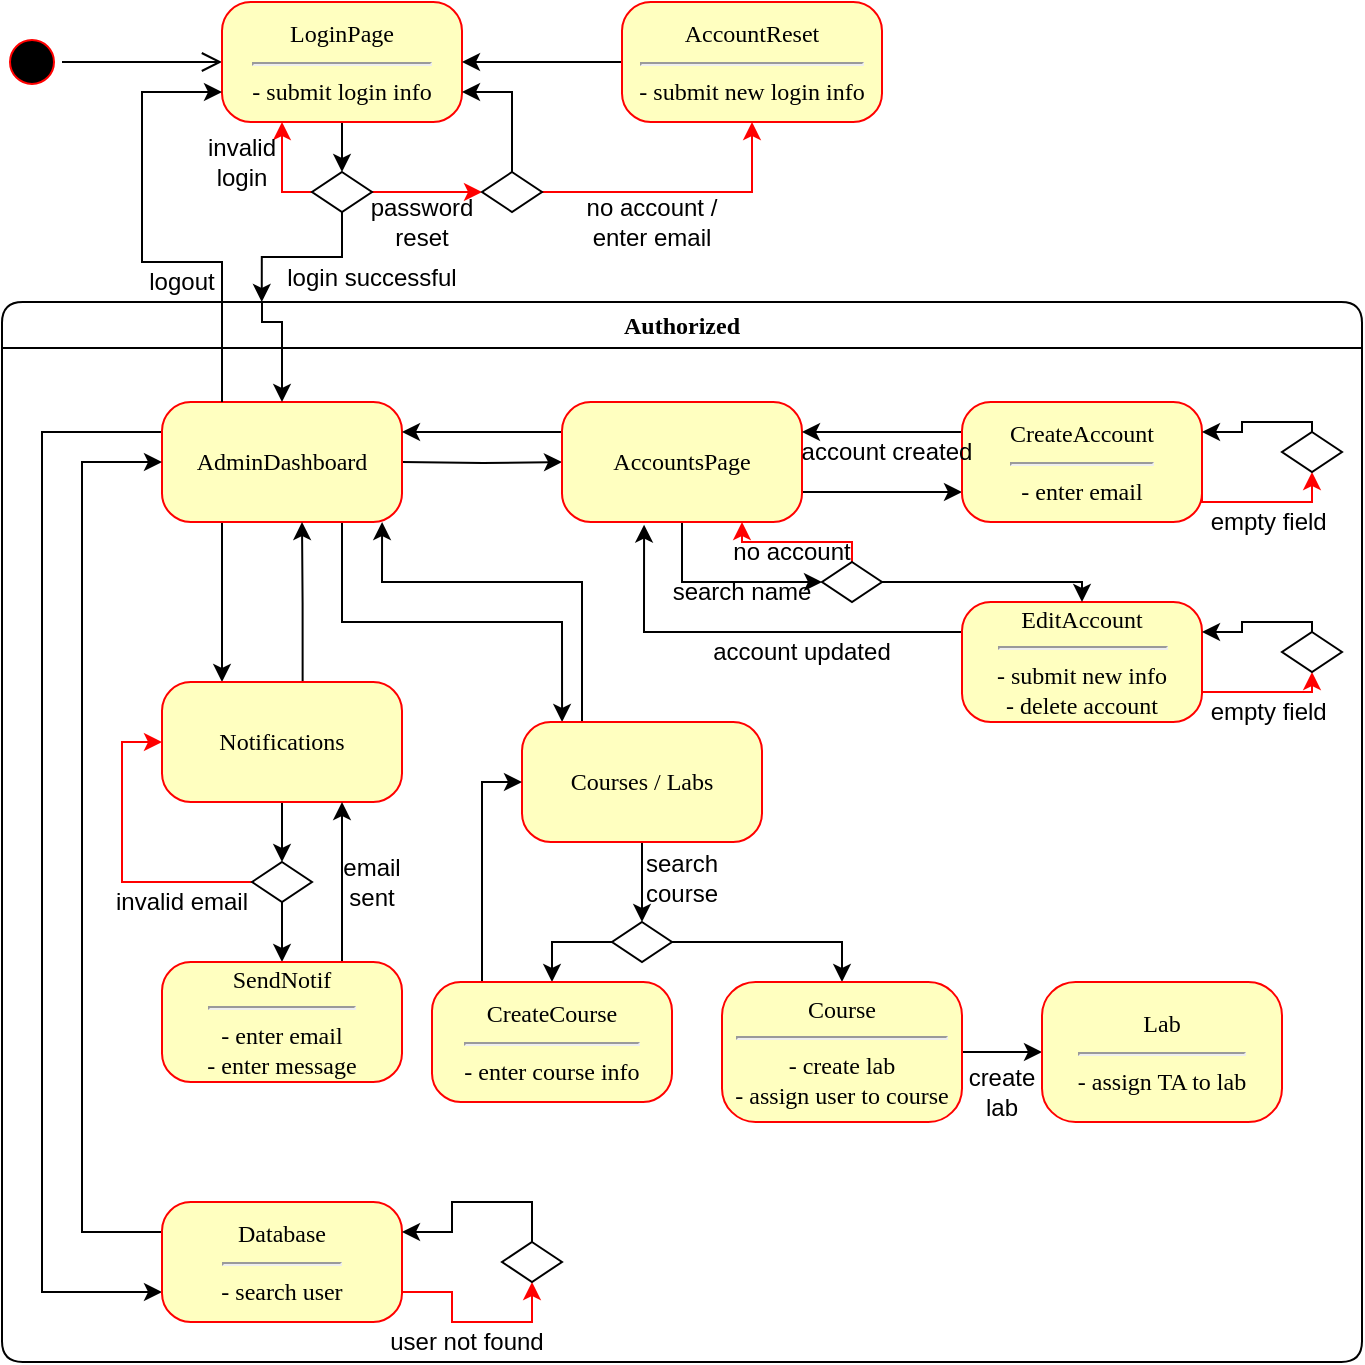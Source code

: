 <mxfile version="21.1.8" type="github">
  <diagram name="Page-1" id="58cdce13-f638-feb5-8d6f-7d28b1aa9fa0">
    <mxGraphModel dx="1228" dy="660" grid="1" gridSize="10" guides="1" tooltips="1" connect="1" arrows="1" fold="1" page="1" pageScale="1" pageWidth="1100" pageHeight="850" background="none" math="0" shadow="0">
      <root>
        <mxCell id="0" />
        <mxCell id="1" parent="0" />
        <mxCell id="382b91b5511bd0f7-1" value="" style="ellipse;html=1;shape=startState;fillColor=#000000;strokeColor=#ff0000;rounded=1;shadow=0;comic=0;labelBackgroundColor=none;fontFamily=Verdana;fontSize=12;fontColor=#000000;align=center;direction=south;" parent="1" vertex="1">
          <mxGeometry x="40" y="55" width="30" height="30" as="geometry" />
        </mxCell>
        <mxCell id="2a3bc250acf0617d-7" value="Authorized" style="swimlane;whiteSpace=wrap;html=1;rounded=1;shadow=0;comic=0;labelBackgroundColor=none;strokeWidth=1;fontFamily=Verdana;fontSize=12;align=center;startSize=23;" parent="1" vertex="1">
          <mxGeometry x="40" y="190" width="680" height="530" as="geometry" />
        </mxCell>
        <mxCell id="mMlRRfYjoOWAPiQgJu5k-44" style="edgeStyle=orthogonalEdgeStyle;rounded=0;orthogonalLoop=1;jettySize=auto;html=1;entryX=0;entryY=0.5;entryDx=0;entryDy=0;" edge="1" parent="2a3bc250acf0617d-7" target="3cde6dad864a17aa-1">
          <mxGeometry relative="1" as="geometry">
            <mxPoint x="200" y="80" as="sourcePoint" />
            <Array as="points" />
          </mxGeometry>
        </mxCell>
        <mxCell id="mMlRRfYjoOWAPiQgJu5k-51" style="edgeStyle=orthogonalEdgeStyle;rounded=0;orthogonalLoop=1;jettySize=auto;html=1;exitX=0.25;exitY=1;exitDx=0;exitDy=0;entryX=0.25;entryY=0;entryDx=0;entryDy=0;" edge="1" parent="2a3bc250acf0617d-7" source="382b91b5511bd0f7-8" target="mMlRRfYjoOWAPiQgJu5k-30">
          <mxGeometry relative="1" as="geometry" />
        </mxCell>
        <mxCell id="mMlRRfYjoOWAPiQgJu5k-130" style="edgeStyle=orthogonalEdgeStyle;rounded=0;orthogonalLoop=1;jettySize=auto;html=1;exitX=0;exitY=0.25;exitDx=0;exitDy=0;entryX=0;entryY=0.75;entryDx=0;entryDy=0;" edge="1" parent="2a3bc250acf0617d-7" source="382b91b5511bd0f7-8" target="mMlRRfYjoOWAPiQgJu5k-128">
          <mxGeometry relative="1" as="geometry">
            <Array as="points">
              <mxPoint x="20" y="65" />
              <mxPoint x="20" y="495" />
            </Array>
          </mxGeometry>
        </mxCell>
        <mxCell id="mMlRRfYjoOWAPiQgJu5k-138" style="edgeStyle=orthogonalEdgeStyle;rounded=0;orthogonalLoop=1;jettySize=auto;html=1;exitX=0.75;exitY=1;exitDx=0;exitDy=0;entryX=0.167;entryY=0;entryDx=0;entryDy=0;entryPerimeter=0;" edge="1" parent="2a3bc250acf0617d-7" source="382b91b5511bd0f7-8" target="mMlRRfYjoOWAPiQgJu5k-31">
          <mxGeometry relative="1" as="geometry" />
        </mxCell>
        <mxCell id="382b91b5511bd0f7-8" value="AdminDashboard" style="rounded=1;whiteSpace=wrap;html=1;arcSize=24;fillColor=#ffffc0;strokeColor=#ff0000;shadow=0;comic=0;labelBackgroundColor=none;fontFamily=Verdana;fontSize=12;fontColor=#000000;align=center;" parent="2a3bc250acf0617d-7" vertex="1">
          <mxGeometry x="80" y="50" width="120" height="60" as="geometry" />
        </mxCell>
        <mxCell id="mMlRRfYjoOWAPiQgJu5k-40" style="edgeStyle=orthogonalEdgeStyle;rounded=0;orthogonalLoop=1;jettySize=auto;html=1;exitX=0.5;exitY=1;exitDx=0;exitDy=0;entryX=0;entryY=0.5;entryDx=0;entryDy=0;" edge="1" parent="2a3bc250acf0617d-7" source="3cde6dad864a17aa-1" target="mMlRRfYjoOWAPiQgJu5k-39">
          <mxGeometry relative="1" as="geometry" />
        </mxCell>
        <mxCell id="mMlRRfYjoOWAPiQgJu5k-45" style="edgeStyle=orthogonalEdgeStyle;rounded=0;orthogonalLoop=1;jettySize=auto;html=1;exitX=0;exitY=0.25;exitDx=0;exitDy=0;entryX=1;entryY=0.25;entryDx=0;entryDy=0;" edge="1" parent="2a3bc250acf0617d-7" source="3cde6dad864a17aa-1" target="382b91b5511bd0f7-8">
          <mxGeometry relative="1" as="geometry" />
        </mxCell>
        <mxCell id="mMlRRfYjoOWAPiQgJu5k-55" style="edgeStyle=orthogonalEdgeStyle;rounded=0;orthogonalLoop=1;jettySize=auto;html=1;exitX=1;exitY=0.75;exitDx=0;exitDy=0;entryX=0;entryY=0.75;entryDx=0;entryDy=0;" edge="1" parent="2a3bc250acf0617d-7" source="3cde6dad864a17aa-1" target="mMlRRfYjoOWAPiQgJu5k-33">
          <mxGeometry relative="1" as="geometry" />
        </mxCell>
        <mxCell id="3cde6dad864a17aa-1" value="AccountsPage" style="rounded=1;whiteSpace=wrap;html=1;arcSize=24;fillColor=#ffffc0;strokeColor=#ff0000;shadow=0;comic=0;labelBackgroundColor=none;fontFamily=Verdana;fontSize=12;fontColor=#000000;align=center;" parent="2a3bc250acf0617d-7" vertex="1">
          <mxGeometry x="280" y="50" width="120" height="60" as="geometry" />
        </mxCell>
        <mxCell id="mMlRRfYjoOWAPiQgJu5k-52" style="edgeStyle=orthogonalEdgeStyle;rounded=0;orthogonalLoop=1;jettySize=auto;html=1;exitX=0.586;exitY=0.011;exitDx=0;exitDy=0;exitPerimeter=0;" edge="1" parent="2a3bc250acf0617d-7" source="mMlRRfYjoOWAPiQgJu5k-30">
          <mxGeometry relative="1" as="geometry">
            <mxPoint x="150" y="110" as="targetPoint" />
            <Array as="points" />
          </mxGeometry>
        </mxCell>
        <mxCell id="mMlRRfYjoOWAPiQgJu5k-61" style="edgeStyle=orthogonalEdgeStyle;rounded=0;orthogonalLoop=1;jettySize=auto;html=1;exitX=0.5;exitY=1;exitDx=0;exitDy=0;entryX=0.5;entryY=0;entryDx=0;entryDy=0;" edge="1" parent="2a3bc250acf0617d-7" source="mMlRRfYjoOWAPiQgJu5k-30" target="mMlRRfYjoOWAPiQgJu5k-60">
          <mxGeometry relative="1" as="geometry" />
        </mxCell>
        <mxCell id="mMlRRfYjoOWAPiQgJu5k-30" value="Notifications" style="rounded=1;whiteSpace=wrap;html=1;arcSize=24;fillColor=#ffffc0;strokeColor=#ff0000;shadow=0;comic=0;labelBackgroundColor=none;fontFamily=Verdana;fontSize=12;fontColor=#000000;align=center;" vertex="1" parent="2a3bc250acf0617d-7">
          <mxGeometry x="80" y="190" width="120" height="60" as="geometry" />
        </mxCell>
        <mxCell id="mMlRRfYjoOWAPiQgJu5k-68" style="edgeStyle=orthogonalEdgeStyle;rounded=0;orthogonalLoop=1;jettySize=auto;html=1;exitX=0.5;exitY=1;exitDx=0;exitDy=0;" edge="1" parent="2a3bc250acf0617d-7" source="mMlRRfYjoOWAPiQgJu5k-31">
          <mxGeometry relative="1" as="geometry">
            <mxPoint x="320" y="310" as="targetPoint" />
          </mxGeometry>
        </mxCell>
        <mxCell id="mMlRRfYjoOWAPiQgJu5k-139" style="edgeStyle=orthogonalEdgeStyle;rounded=0;orthogonalLoop=1;jettySize=auto;html=1;exitX=0.25;exitY=0;exitDx=0;exitDy=0;entryX=0.917;entryY=1;entryDx=0;entryDy=0;entryPerimeter=0;" edge="1" parent="2a3bc250acf0617d-7" source="mMlRRfYjoOWAPiQgJu5k-31" target="382b91b5511bd0f7-8">
          <mxGeometry relative="1" as="geometry">
            <Array as="points">
              <mxPoint x="290" y="140" />
              <mxPoint x="190" y="140" />
            </Array>
          </mxGeometry>
        </mxCell>
        <mxCell id="mMlRRfYjoOWAPiQgJu5k-31" value="Courses / Labs" style="rounded=1;whiteSpace=wrap;html=1;arcSize=24;fillColor=#ffffc0;strokeColor=#ff0000;shadow=0;comic=0;labelBackgroundColor=none;fontFamily=Verdana;fontSize=12;fontColor=#000000;align=center;" vertex="1" parent="2a3bc250acf0617d-7">
          <mxGeometry x="260" y="210" width="120" height="60" as="geometry" />
        </mxCell>
        <mxCell id="mMlRRfYjoOWAPiQgJu5k-43" style="edgeStyle=orthogonalEdgeStyle;rounded=0;orthogonalLoop=1;jettySize=auto;html=1;exitX=0;exitY=0.25;exitDx=0;exitDy=0;entryX=1;entryY=0.25;entryDx=0;entryDy=0;" edge="1" parent="2a3bc250acf0617d-7" source="mMlRRfYjoOWAPiQgJu5k-33" target="3cde6dad864a17aa-1">
          <mxGeometry relative="1" as="geometry" />
        </mxCell>
        <mxCell id="mMlRRfYjoOWAPiQgJu5k-33" value="CreateAccount&lt;hr&gt;- enter email" style="rounded=1;whiteSpace=wrap;html=1;arcSize=24;fillColor=#ffffc0;strokeColor=#ff0000;shadow=0;comic=0;labelBackgroundColor=none;fontFamily=Verdana;fontSize=12;fontColor=#000000;align=center;" vertex="1" parent="2a3bc250acf0617d-7">
          <mxGeometry x="480" y="50" width="120" height="60" as="geometry" />
        </mxCell>
        <mxCell id="mMlRRfYjoOWAPiQgJu5k-34" value="search name" style="text;strokeColor=none;align=center;fillColor=none;html=1;verticalAlign=middle;whiteSpace=wrap;rounded=0;" vertex="1" parent="2a3bc250acf0617d-7">
          <mxGeometry x="330" y="140" width="80" height="10" as="geometry" />
        </mxCell>
        <mxCell id="mMlRRfYjoOWAPiQgJu5k-47" style="edgeStyle=orthogonalEdgeStyle;rounded=0;orthogonalLoop=1;jettySize=auto;html=1;exitX=0;exitY=0.25;exitDx=0;exitDy=0;entryX=0.342;entryY=1.022;entryDx=0;entryDy=0;entryPerimeter=0;" edge="1" parent="2a3bc250acf0617d-7" source="mMlRRfYjoOWAPiQgJu5k-36" target="3cde6dad864a17aa-1">
          <mxGeometry relative="1" as="geometry" />
        </mxCell>
        <mxCell id="mMlRRfYjoOWAPiQgJu5k-56" style="edgeStyle=orthogonalEdgeStyle;rounded=0;orthogonalLoop=1;jettySize=auto;html=1;exitX=1;exitY=0.75;exitDx=0;exitDy=0;entryX=0.5;entryY=1;entryDx=0;entryDy=0;strokeColor=#FF0000;" edge="1" parent="2a3bc250acf0617d-7" source="mMlRRfYjoOWAPiQgJu5k-36">
          <mxGeometry relative="1" as="geometry">
            <mxPoint x="655" y="185" as="targetPoint" />
            <Array as="points">
              <mxPoint x="655" y="195" />
            </Array>
          </mxGeometry>
        </mxCell>
        <mxCell id="mMlRRfYjoOWAPiQgJu5k-36" value="EditAccount&lt;hr&gt;- submit new info&lt;br&gt;- delete account" style="rounded=1;whiteSpace=wrap;html=1;arcSize=24;fillColor=#ffffc0;strokeColor=#ff0000;shadow=0;comic=0;labelBackgroundColor=none;fontFamily=Verdana;fontSize=12;fontColor=#000000;align=center;" vertex="1" parent="2a3bc250acf0617d-7">
          <mxGeometry x="480" y="150" width="120" height="60" as="geometry" />
        </mxCell>
        <mxCell id="mMlRRfYjoOWAPiQgJu5k-41" style="edgeStyle=orthogonalEdgeStyle;rounded=0;orthogonalLoop=1;jettySize=auto;html=1;exitX=0.5;exitY=0;exitDx=0;exitDy=0;entryX=0.75;entryY=1;entryDx=0;entryDy=0;strokeColor=#FF0000;" edge="1" parent="2a3bc250acf0617d-7" source="mMlRRfYjoOWAPiQgJu5k-39" target="3cde6dad864a17aa-1">
          <mxGeometry relative="1" as="geometry">
            <Array as="points">
              <mxPoint x="425" y="120" />
              <mxPoint x="370" y="120" />
            </Array>
          </mxGeometry>
        </mxCell>
        <mxCell id="mMlRRfYjoOWAPiQgJu5k-48" style="edgeStyle=orthogonalEdgeStyle;rounded=0;orthogonalLoop=1;jettySize=auto;html=1;exitX=1;exitY=0.5;exitDx=0;exitDy=0;entryX=0.5;entryY=0;entryDx=0;entryDy=0;" edge="1" parent="2a3bc250acf0617d-7" source="mMlRRfYjoOWAPiQgJu5k-39" target="mMlRRfYjoOWAPiQgJu5k-36">
          <mxGeometry relative="1" as="geometry">
            <Array as="points">
              <mxPoint x="540" y="140" />
            </Array>
          </mxGeometry>
        </mxCell>
        <mxCell id="mMlRRfYjoOWAPiQgJu5k-39" value="" style="rhombus;whiteSpace=wrap;html=1;" vertex="1" parent="2a3bc250acf0617d-7">
          <mxGeometry x="410" y="130" width="30" height="20" as="geometry" />
        </mxCell>
        <mxCell id="mMlRRfYjoOWAPiQgJu5k-42" value="no account" style="text;strokeColor=none;align=center;fillColor=none;html=1;verticalAlign=middle;whiteSpace=wrap;rounded=0;" vertex="1" parent="2a3bc250acf0617d-7">
          <mxGeometry x="360" y="120" width="70" height="10" as="geometry" />
        </mxCell>
        <mxCell id="mMlRRfYjoOWAPiQgJu5k-46" value="account created" style="text;strokeColor=none;align=center;fillColor=none;html=1;verticalAlign=middle;whiteSpace=wrap;rounded=0;" vertex="1" parent="2a3bc250acf0617d-7">
          <mxGeometry x="395" y="70" width="95" height="10" as="geometry" />
        </mxCell>
        <mxCell id="mMlRRfYjoOWAPiQgJu5k-49" value="account updated" style="text;strokeColor=none;align=center;fillColor=none;html=1;verticalAlign=middle;whiteSpace=wrap;rounded=0;" vertex="1" parent="2a3bc250acf0617d-7">
          <mxGeometry x="340" y="170" width="120" height="10" as="geometry" />
        </mxCell>
        <mxCell id="mMlRRfYjoOWAPiQgJu5k-58" style="edgeStyle=orthogonalEdgeStyle;rounded=0;orthogonalLoop=1;jettySize=auto;html=1;exitX=0.5;exitY=0;exitDx=0;exitDy=0;entryX=1;entryY=0.25;entryDx=0;entryDy=0;" edge="1" parent="2a3bc250acf0617d-7" target="mMlRRfYjoOWAPiQgJu5k-36">
          <mxGeometry relative="1" as="geometry">
            <mxPoint x="655" y="165" as="sourcePoint" />
            <Array as="points">
              <mxPoint x="655" y="160" />
              <mxPoint x="620" y="160" />
              <mxPoint x="620" y="165" />
            </Array>
          </mxGeometry>
        </mxCell>
        <mxCell id="mMlRRfYjoOWAPiQgJu5k-57" value="" style="rhombus;whiteSpace=wrap;html=1;" vertex="1" parent="2a3bc250acf0617d-7">
          <mxGeometry x="640" y="165" width="30" height="20" as="geometry" />
        </mxCell>
        <mxCell id="mMlRRfYjoOWAPiQgJu5k-59" value="empty field&amp;nbsp;" style="text;strokeColor=none;align=center;fillColor=none;html=1;verticalAlign=middle;whiteSpace=wrap;rounded=0;" vertex="1" parent="2a3bc250acf0617d-7">
          <mxGeometry x="600" y="190" width="70" height="30" as="geometry" />
        </mxCell>
        <mxCell id="mMlRRfYjoOWAPiQgJu5k-62" style="edgeStyle=orthogonalEdgeStyle;rounded=0;orthogonalLoop=1;jettySize=auto;html=1;exitX=0;exitY=0.5;exitDx=0;exitDy=0;entryX=0;entryY=0.5;entryDx=0;entryDy=0;strokeColor=#FF0000;" edge="1" parent="2a3bc250acf0617d-7" source="mMlRRfYjoOWAPiQgJu5k-60" target="mMlRRfYjoOWAPiQgJu5k-30">
          <mxGeometry relative="1" as="geometry">
            <Array as="points">
              <mxPoint x="60" y="290" />
              <mxPoint x="60" y="220" />
            </Array>
          </mxGeometry>
        </mxCell>
        <mxCell id="mMlRRfYjoOWAPiQgJu5k-65" style="edgeStyle=orthogonalEdgeStyle;rounded=0;orthogonalLoop=1;jettySize=auto;html=1;exitX=0.5;exitY=1;exitDx=0;exitDy=0;entryX=0.5;entryY=0;entryDx=0;entryDy=0;" edge="1" parent="2a3bc250acf0617d-7" source="mMlRRfYjoOWAPiQgJu5k-60" target="mMlRRfYjoOWAPiQgJu5k-64">
          <mxGeometry relative="1" as="geometry" />
        </mxCell>
        <mxCell id="mMlRRfYjoOWAPiQgJu5k-60" value="" style="rhombus;whiteSpace=wrap;html=1;" vertex="1" parent="2a3bc250acf0617d-7">
          <mxGeometry x="125" y="280" width="30" height="20" as="geometry" />
        </mxCell>
        <mxCell id="mMlRRfYjoOWAPiQgJu5k-63" value="invalid email" style="text;strokeColor=none;align=center;fillColor=none;html=1;verticalAlign=middle;whiteSpace=wrap;rounded=0;" vertex="1" parent="2a3bc250acf0617d-7">
          <mxGeometry x="55" y="295" width="70" height="10" as="geometry" />
        </mxCell>
        <mxCell id="mMlRRfYjoOWAPiQgJu5k-66" style="edgeStyle=orthogonalEdgeStyle;rounded=0;orthogonalLoop=1;jettySize=auto;html=1;exitX=0.75;exitY=0;exitDx=0;exitDy=0;entryX=0.75;entryY=1;entryDx=0;entryDy=0;" edge="1" parent="2a3bc250acf0617d-7" source="mMlRRfYjoOWAPiQgJu5k-64" target="mMlRRfYjoOWAPiQgJu5k-30">
          <mxGeometry relative="1" as="geometry" />
        </mxCell>
        <mxCell id="mMlRRfYjoOWAPiQgJu5k-64" value="SendNotif&lt;hr&gt;- enter email&lt;br&gt;- enter message" style="rounded=1;whiteSpace=wrap;html=1;arcSize=24;fillColor=#ffffc0;strokeColor=#ff0000;shadow=0;comic=0;labelBackgroundColor=none;fontFamily=Verdana;fontSize=12;fontColor=#000000;align=center;" vertex="1" parent="2a3bc250acf0617d-7">
          <mxGeometry x="80" y="330" width="120" height="60" as="geometry" />
        </mxCell>
        <mxCell id="mMlRRfYjoOWAPiQgJu5k-67" value="email sent" style="text;strokeColor=none;align=center;fillColor=none;html=1;verticalAlign=middle;whiteSpace=wrap;rounded=0;" vertex="1" parent="2a3bc250acf0617d-7">
          <mxGeometry x="170" y="282.5" width="30" height="15" as="geometry" />
        </mxCell>
        <mxCell id="mMlRRfYjoOWAPiQgJu5k-69" value="search course" style="text;strokeColor=none;align=center;fillColor=none;html=1;verticalAlign=middle;whiteSpace=wrap;rounded=0;" vertex="1" parent="2a3bc250acf0617d-7">
          <mxGeometry x="315" y="280" width="50" height="15" as="geometry" />
        </mxCell>
        <mxCell id="mMlRRfYjoOWAPiQgJu5k-71" style="edgeStyle=orthogonalEdgeStyle;rounded=0;orthogonalLoop=1;jettySize=auto;html=1;exitX=0;exitY=0.5;exitDx=0;exitDy=0;entryX=0.5;entryY=0;entryDx=0;entryDy=0;" edge="1" parent="2a3bc250acf0617d-7" source="mMlRRfYjoOWAPiQgJu5k-70" target="mMlRRfYjoOWAPiQgJu5k-72">
          <mxGeometry relative="1" as="geometry">
            <mxPoint x="270" y="330" as="targetPoint" />
          </mxGeometry>
        </mxCell>
        <mxCell id="mMlRRfYjoOWAPiQgJu5k-76" style="edgeStyle=orthogonalEdgeStyle;rounded=0;orthogonalLoop=1;jettySize=auto;html=1;exitX=1;exitY=0.5;exitDx=0;exitDy=0;entryX=0.5;entryY=0;entryDx=0;entryDy=0;" edge="1" parent="2a3bc250acf0617d-7" source="mMlRRfYjoOWAPiQgJu5k-70" target="mMlRRfYjoOWAPiQgJu5k-75">
          <mxGeometry relative="1" as="geometry" />
        </mxCell>
        <mxCell id="mMlRRfYjoOWAPiQgJu5k-70" value="" style="rhombus;whiteSpace=wrap;html=1;" vertex="1" parent="2a3bc250acf0617d-7">
          <mxGeometry x="305" y="310" width="30" height="20" as="geometry" />
        </mxCell>
        <mxCell id="mMlRRfYjoOWAPiQgJu5k-73" style="edgeStyle=orthogonalEdgeStyle;rounded=0;orthogonalLoop=1;jettySize=auto;html=1;exitX=0.25;exitY=0;exitDx=0;exitDy=0;entryX=0;entryY=0.5;entryDx=0;entryDy=0;" edge="1" parent="2a3bc250acf0617d-7" source="mMlRRfYjoOWAPiQgJu5k-72" target="mMlRRfYjoOWAPiQgJu5k-31">
          <mxGeometry relative="1" as="geometry">
            <Array as="points">
              <mxPoint x="240" y="340" />
              <mxPoint x="240" y="240" />
            </Array>
          </mxGeometry>
        </mxCell>
        <mxCell id="mMlRRfYjoOWAPiQgJu5k-72" value="CreateCourse&lt;hr&gt;- enter course info" style="rounded=1;whiteSpace=wrap;html=1;arcSize=24;fillColor=#ffffc0;strokeColor=#ff0000;shadow=0;comic=0;labelBackgroundColor=none;fontFamily=Verdana;fontSize=12;fontColor=#000000;align=center;" vertex="1" parent="2a3bc250acf0617d-7">
          <mxGeometry x="215" y="340" width="120" height="60" as="geometry" />
        </mxCell>
        <mxCell id="mMlRRfYjoOWAPiQgJu5k-80" style="edgeStyle=orthogonalEdgeStyle;rounded=0;orthogonalLoop=1;jettySize=auto;html=1;exitX=1;exitY=0.5;exitDx=0;exitDy=0;entryX=0;entryY=0.5;entryDx=0;entryDy=0;" edge="1" parent="2a3bc250acf0617d-7" source="mMlRRfYjoOWAPiQgJu5k-75" target="mMlRRfYjoOWAPiQgJu5k-79">
          <mxGeometry relative="1" as="geometry" />
        </mxCell>
        <mxCell id="mMlRRfYjoOWAPiQgJu5k-75" value="Course&lt;hr&gt;- create lab&lt;br&gt;- assign user to course" style="rounded=1;whiteSpace=wrap;html=1;arcSize=24;fillColor=#ffffc0;strokeColor=#ff0000;shadow=0;comic=0;labelBackgroundColor=none;fontFamily=Verdana;fontSize=12;fontColor=#000000;align=center;" vertex="1" parent="2a3bc250acf0617d-7">
          <mxGeometry x="360" y="340" width="120" height="70" as="geometry" />
        </mxCell>
        <mxCell id="mMlRRfYjoOWAPiQgJu5k-79" value="Lab&lt;hr&gt;- assign TA to lab" style="rounded=1;whiteSpace=wrap;html=1;arcSize=24;fillColor=#ffffc0;strokeColor=#ff0000;shadow=0;comic=0;labelBackgroundColor=none;fontFamily=Verdana;fontSize=12;fontColor=#000000;align=center;" vertex="1" parent="2a3bc250acf0617d-7">
          <mxGeometry x="520" y="340" width="120" height="70" as="geometry" />
        </mxCell>
        <mxCell id="mMlRRfYjoOWAPiQgJu5k-81" value="create lab" style="text;strokeColor=none;align=center;fillColor=none;html=1;verticalAlign=middle;whiteSpace=wrap;rounded=0;" vertex="1" parent="2a3bc250acf0617d-7">
          <mxGeometry x="480" y="390" width="40" height="10" as="geometry" />
        </mxCell>
        <mxCell id="mMlRRfYjoOWAPiQgJu5k-131" style="edgeStyle=orthogonalEdgeStyle;rounded=0;orthogonalLoop=1;jettySize=auto;html=1;exitX=0;exitY=0.25;exitDx=0;exitDy=0;" edge="1" parent="2a3bc250acf0617d-7" source="mMlRRfYjoOWAPiQgJu5k-128">
          <mxGeometry relative="1" as="geometry">
            <mxPoint x="80" y="80" as="targetPoint" />
            <Array as="points">
              <mxPoint x="40" y="465" />
              <mxPoint x="40" y="80" />
              <mxPoint x="80" y="80" />
            </Array>
          </mxGeometry>
        </mxCell>
        <mxCell id="mMlRRfYjoOWAPiQgJu5k-149" style="edgeStyle=orthogonalEdgeStyle;rounded=0;orthogonalLoop=1;jettySize=auto;html=1;exitX=1;exitY=0.75;exitDx=0;exitDy=0;entryX=0.5;entryY=1;entryDx=0;entryDy=0;fillColor=#f8cecc;strokeColor=#FF0000;" edge="1" parent="2a3bc250acf0617d-7" source="mMlRRfYjoOWAPiQgJu5k-128" target="mMlRRfYjoOWAPiQgJu5k-144">
          <mxGeometry relative="1" as="geometry" />
        </mxCell>
        <mxCell id="mMlRRfYjoOWAPiQgJu5k-128" value="Database&lt;hr&gt;- search user" style="rounded=1;whiteSpace=wrap;html=1;arcSize=24;fillColor=#ffffc0;strokeColor=#ff0000;shadow=0;comic=0;labelBackgroundColor=none;fontFamily=Verdana;fontSize=12;fontColor=#000000;align=center;" vertex="1" parent="2a3bc250acf0617d-7">
          <mxGeometry x="80" y="450" width="120" height="60" as="geometry" />
        </mxCell>
        <mxCell id="mMlRRfYjoOWAPiQgJu5k-140" style="edgeStyle=orthogonalEdgeStyle;rounded=0;orthogonalLoop=1;jettySize=auto;html=1;exitX=1;exitY=0.75;exitDx=0;exitDy=0;entryX=0.5;entryY=1;entryDx=0;entryDy=0;strokeColor=#FF0000;" edge="1" parent="2a3bc250acf0617d-7" target="mMlRRfYjoOWAPiQgJu5k-142">
          <mxGeometry relative="1" as="geometry">
            <mxPoint x="655" y="80" as="targetPoint" />
            <mxPoint x="600" y="90" as="sourcePoint" />
            <Array as="points">
              <mxPoint x="600" y="100" />
              <mxPoint x="655" y="100" />
            </Array>
          </mxGeometry>
        </mxCell>
        <mxCell id="mMlRRfYjoOWAPiQgJu5k-142" value="" style="rhombus;whiteSpace=wrap;html=1;" vertex="1" parent="2a3bc250acf0617d-7">
          <mxGeometry x="640" y="65" width="30" height="20" as="geometry" />
        </mxCell>
        <mxCell id="mMlRRfYjoOWAPiQgJu5k-143" value="empty field&amp;nbsp;" style="text;strokeColor=none;align=center;fillColor=none;html=1;verticalAlign=middle;whiteSpace=wrap;rounded=0;" vertex="1" parent="2a3bc250acf0617d-7">
          <mxGeometry x="600" y="110" width="70" as="geometry" />
        </mxCell>
        <mxCell id="mMlRRfYjoOWAPiQgJu5k-150" style="edgeStyle=orthogonalEdgeStyle;rounded=0;orthogonalLoop=1;jettySize=auto;html=1;exitX=0.5;exitY=0;exitDx=0;exitDy=0;entryX=1;entryY=0.25;entryDx=0;entryDy=0;" edge="1" parent="2a3bc250acf0617d-7" source="mMlRRfYjoOWAPiQgJu5k-144" target="mMlRRfYjoOWAPiQgJu5k-128">
          <mxGeometry relative="1" as="geometry" />
        </mxCell>
        <mxCell id="mMlRRfYjoOWAPiQgJu5k-144" value="" style="rhombus;whiteSpace=wrap;html=1;" vertex="1" parent="2a3bc250acf0617d-7">
          <mxGeometry x="250" y="470" width="30" height="20" as="geometry" />
        </mxCell>
        <mxCell id="mMlRRfYjoOWAPiQgJu5k-152" value="user not found" style="text;strokeColor=none;align=center;fillColor=none;html=1;verticalAlign=middle;whiteSpace=wrap;rounded=0;" vertex="1" parent="2a3bc250acf0617d-7">
          <mxGeometry x="190" y="510" width="85" height="20" as="geometry" />
        </mxCell>
        <mxCell id="mMlRRfYjoOWAPiQgJu5k-29" style="edgeStyle=orthogonalEdgeStyle;rounded=0;orthogonalLoop=1;jettySize=auto;html=1;entryX=0.5;entryY=0;entryDx=0;entryDy=0;" edge="1" parent="2a3bc250acf0617d-7" target="382b91b5511bd0f7-8">
          <mxGeometry relative="1" as="geometry">
            <mxPoint x="130" as="sourcePoint" />
            <mxPoint x="215" y="30" as="targetPoint" />
            <Array as="points">
              <mxPoint x="130" y="10" />
              <mxPoint x="140" y="10" />
            </Array>
          </mxGeometry>
        </mxCell>
        <mxCell id="2a3bc250acf0617d-9" style="edgeStyle=orthogonalEdgeStyle;html=1;labelBackgroundColor=none;endArrow=open;endSize=8;strokeColor=#000000;fontFamily=Verdana;fontSize=12;align=left;" parent="1" source="382b91b5511bd0f7-1" edge="1">
          <mxGeometry relative="1" as="geometry">
            <mxPoint x="150" y="70" as="targetPoint" />
          </mxGeometry>
        </mxCell>
        <mxCell id="mMlRRfYjoOWAPiQgJu5k-5" style="edgeStyle=orthogonalEdgeStyle;rounded=0;orthogonalLoop=1;jettySize=auto;html=1;exitX=0.5;exitY=1;exitDx=0;exitDy=0;entryX=0.5;entryY=0;entryDx=0;entryDy=0;" edge="1" parent="1" source="mMlRRfYjoOWAPiQgJu5k-1" target="mMlRRfYjoOWAPiQgJu5k-3">
          <mxGeometry relative="1" as="geometry" />
        </mxCell>
        <mxCell id="mMlRRfYjoOWAPiQgJu5k-1" value="LoginPage&lt;hr&gt;- submit login info" style="rounded=1;whiteSpace=wrap;html=1;arcSize=24;fillColor=#ffffc0;strokeColor=#ff0000;shadow=0;comic=0;labelBackgroundColor=none;fontFamily=Verdana;fontSize=12;fontColor=#000000;align=center;" vertex="1" parent="1">
          <mxGeometry x="150" y="40" width="120" height="60" as="geometry" />
        </mxCell>
        <mxCell id="mMlRRfYjoOWAPiQgJu5k-7" style="edgeStyle=orthogonalEdgeStyle;rounded=0;orthogonalLoop=1;jettySize=auto;html=1;exitX=0.5;exitY=1;exitDx=0;exitDy=0;entryX=0.191;entryY=0;entryDx=0;entryDy=0;entryPerimeter=0;" edge="1" parent="1" source="mMlRRfYjoOWAPiQgJu5k-3" target="2a3bc250acf0617d-7">
          <mxGeometry relative="1" as="geometry">
            <mxPoint x="170" y="180" as="targetPoint" />
          </mxGeometry>
        </mxCell>
        <mxCell id="mMlRRfYjoOWAPiQgJu5k-8" style="edgeStyle=orthogonalEdgeStyle;rounded=0;orthogonalLoop=1;jettySize=auto;html=1;exitX=0;exitY=0.5;exitDx=0;exitDy=0;entryX=0.25;entryY=1;entryDx=0;entryDy=0;strokeColor=#FF0000;" edge="1" parent="1" source="mMlRRfYjoOWAPiQgJu5k-3" target="mMlRRfYjoOWAPiQgJu5k-1">
          <mxGeometry relative="1" as="geometry" />
        </mxCell>
        <mxCell id="mMlRRfYjoOWAPiQgJu5k-10" style="edgeStyle=orthogonalEdgeStyle;rounded=0;orthogonalLoop=1;jettySize=auto;html=1;exitX=1;exitY=0.5;exitDx=0;exitDy=0;strokeColor=#FF0000;" edge="1" parent="1" source="mMlRRfYjoOWAPiQgJu5k-3">
          <mxGeometry relative="1" as="geometry">
            <mxPoint x="280" y="135" as="targetPoint" />
          </mxGeometry>
        </mxCell>
        <mxCell id="mMlRRfYjoOWAPiQgJu5k-3" value="" style="rhombus;whiteSpace=wrap;html=1;" vertex="1" parent="1">
          <mxGeometry x="195" y="125" width="30" height="20" as="geometry" />
        </mxCell>
        <mxCell id="mMlRRfYjoOWAPiQgJu5k-9" value="invalid login" style="text;strokeColor=none;align=center;fillColor=none;html=1;verticalAlign=middle;whiteSpace=wrap;rounded=0;" vertex="1" parent="1">
          <mxGeometry x="140" y="105" width="40" height="30" as="geometry" />
        </mxCell>
        <mxCell id="mMlRRfYjoOWAPiQgJu5k-19" style="edgeStyle=orthogonalEdgeStyle;rounded=0;orthogonalLoop=1;jettySize=auto;html=1;exitX=0;exitY=0.5;exitDx=0;exitDy=0;entryX=1;entryY=0.5;entryDx=0;entryDy=0;" edge="1" parent="1" source="mMlRRfYjoOWAPiQgJu5k-11" target="mMlRRfYjoOWAPiQgJu5k-1">
          <mxGeometry relative="1" as="geometry" />
        </mxCell>
        <mxCell id="mMlRRfYjoOWAPiQgJu5k-11" value="AccountReset&lt;hr&gt;&lt;div style=&quot;&quot;&gt;&lt;span style=&quot;background-color: initial;&quot;&gt;- submit new login info&lt;/span&gt;&lt;/div&gt;" style="rounded=1;whiteSpace=wrap;html=1;arcSize=24;fillColor=#ffffc0;strokeColor=#ff0000;shadow=0;comic=0;labelBackgroundColor=none;fontFamily=Verdana;fontSize=12;fontColor=#000000;align=center;" vertex="1" parent="1">
          <mxGeometry x="350" y="40" width="130" height="60" as="geometry" />
        </mxCell>
        <mxCell id="mMlRRfYjoOWAPiQgJu5k-16" style="edgeStyle=orthogonalEdgeStyle;rounded=0;orthogonalLoop=1;jettySize=auto;html=1;exitX=0.5;exitY=0;exitDx=0;exitDy=0;entryX=1;entryY=0.75;entryDx=0;entryDy=0;" edge="1" parent="1" source="mMlRRfYjoOWAPiQgJu5k-15" target="mMlRRfYjoOWAPiQgJu5k-1">
          <mxGeometry relative="1" as="geometry" />
        </mxCell>
        <mxCell id="mMlRRfYjoOWAPiQgJu5k-18" style="edgeStyle=orthogonalEdgeStyle;rounded=0;orthogonalLoop=1;jettySize=auto;html=1;exitX=1;exitY=0.5;exitDx=0;exitDy=0;entryX=0.5;entryY=1;entryDx=0;entryDy=0;strokeColor=#FF0000;" edge="1" parent="1" source="mMlRRfYjoOWAPiQgJu5k-15" target="mMlRRfYjoOWAPiQgJu5k-11">
          <mxGeometry relative="1" as="geometry">
            <mxPoint x="410" y="105" as="targetPoint" />
          </mxGeometry>
        </mxCell>
        <mxCell id="mMlRRfYjoOWAPiQgJu5k-15" value="" style="rhombus;whiteSpace=wrap;html=1;" vertex="1" parent="1">
          <mxGeometry x="280" y="125" width="30" height="20" as="geometry" />
        </mxCell>
        <mxCell id="mMlRRfYjoOWAPiQgJu5k-17" value="password reset" style="text;strokeColor=none;align=center;fillColor=none;html=1;verticalAlign=middle;whiteSpace=wrap;rounded=0;" vertex="1" parent="1">
          <mxGeometry x="220" y="135" width="60" height="30" as="geometry" />
        </mxCell>
        <mxCell id="mMlRRfYjoOWAPiQgJu5k-20" value="no account / enter email" style="text;strokeColor=none;align=center;fillColor=none;html=1;verticalAlign=middle;whiteSpace=wrap;rounded=0;" vertex="1" parent="1">
          <mxGeometry x="330" y="135" width="70" height="30" as="geometry" />
        </mxCell>
        <mxCell id="mMlRRfYjoOWAPiQgJu5k-21" value="login successful" style="text;strokeColor=none;align=center;fillColor=none;html=1;verticalAlign=middle;whiteSpace=wrap;rounded=0;" vertex="1" parent="1">
          <mxGeometry x="180" y="170" width="90" height="15" as="geometry" />
        </mxCell>
        <mxCell id="mMlRRfYjoOWAPiQgJu5k-141" style="edgeStyle=orthogonalEdgeStyle;rounded=0;orthogonalLoop=1;jettySize=auto;html=1;exitX=0.5;exitY=0;exitDx=0;exitDy=0;entryX=1;entryY=0.25;entryDx=0;entryDy=0;" edge="1" parent="1">
          <mxGeometry relative="1" as="geometry">
            <mxPoint x="695" y="255" as="sourcePoint" />
            <mxPoint x="640" y="255" as="targetPoint" />
            <Array as="points">
              <mxPoint x="695" y="250" />
              <mxPoint x="660" y="250" />
              <mxPoint x="660" y="255" />
            </Array>
          </mxGeometry>
        </mxCell>
        <mxCell id="mMlRRfYjoOWAPiQgJu5k-156" style="edgeStyle=orthogonalEdgeStyle;rounded=0;orthogonalLoop=1;jettySize=auto;html=1;exitX=0.25;exitY=0;exitDx=0;exitDy=0;entryX=0;entryY=0.75;entryDx=0;entryDy=0;" edge="1" parent="1" source="382b91b5511bd0f7-8" target="mMlRRfYjoOWAPiQgJu5k-1">
          <mxGeometry relative="1" as="geometry">
            <mxPoint x="90" y="160" as="targetPoint" />
            <Array as="points">
              <mxPoint x="150" y="170" />
              <mxPoint x="110" y="170" />
              <mxPoint x="110" y="85" />
            </Array>
          </mxGeometry>
        </mxCell>
        <mxCell id="mMlRRfYjoOWAPiQgJu5k-157" value="logout" style="text;strokeColor=none;align=center;fillColor=none;html=1;verticalAlign=middle;whiteSpace=wrap;rounded=0;" vertex="1" parent="1">
          <mxGeometry x="110" y="175" width="40" height="10" as="geometry" />
        </mxCell>
      </root>
    </mxGraphModel>
  </diagram>
</mxfile>
